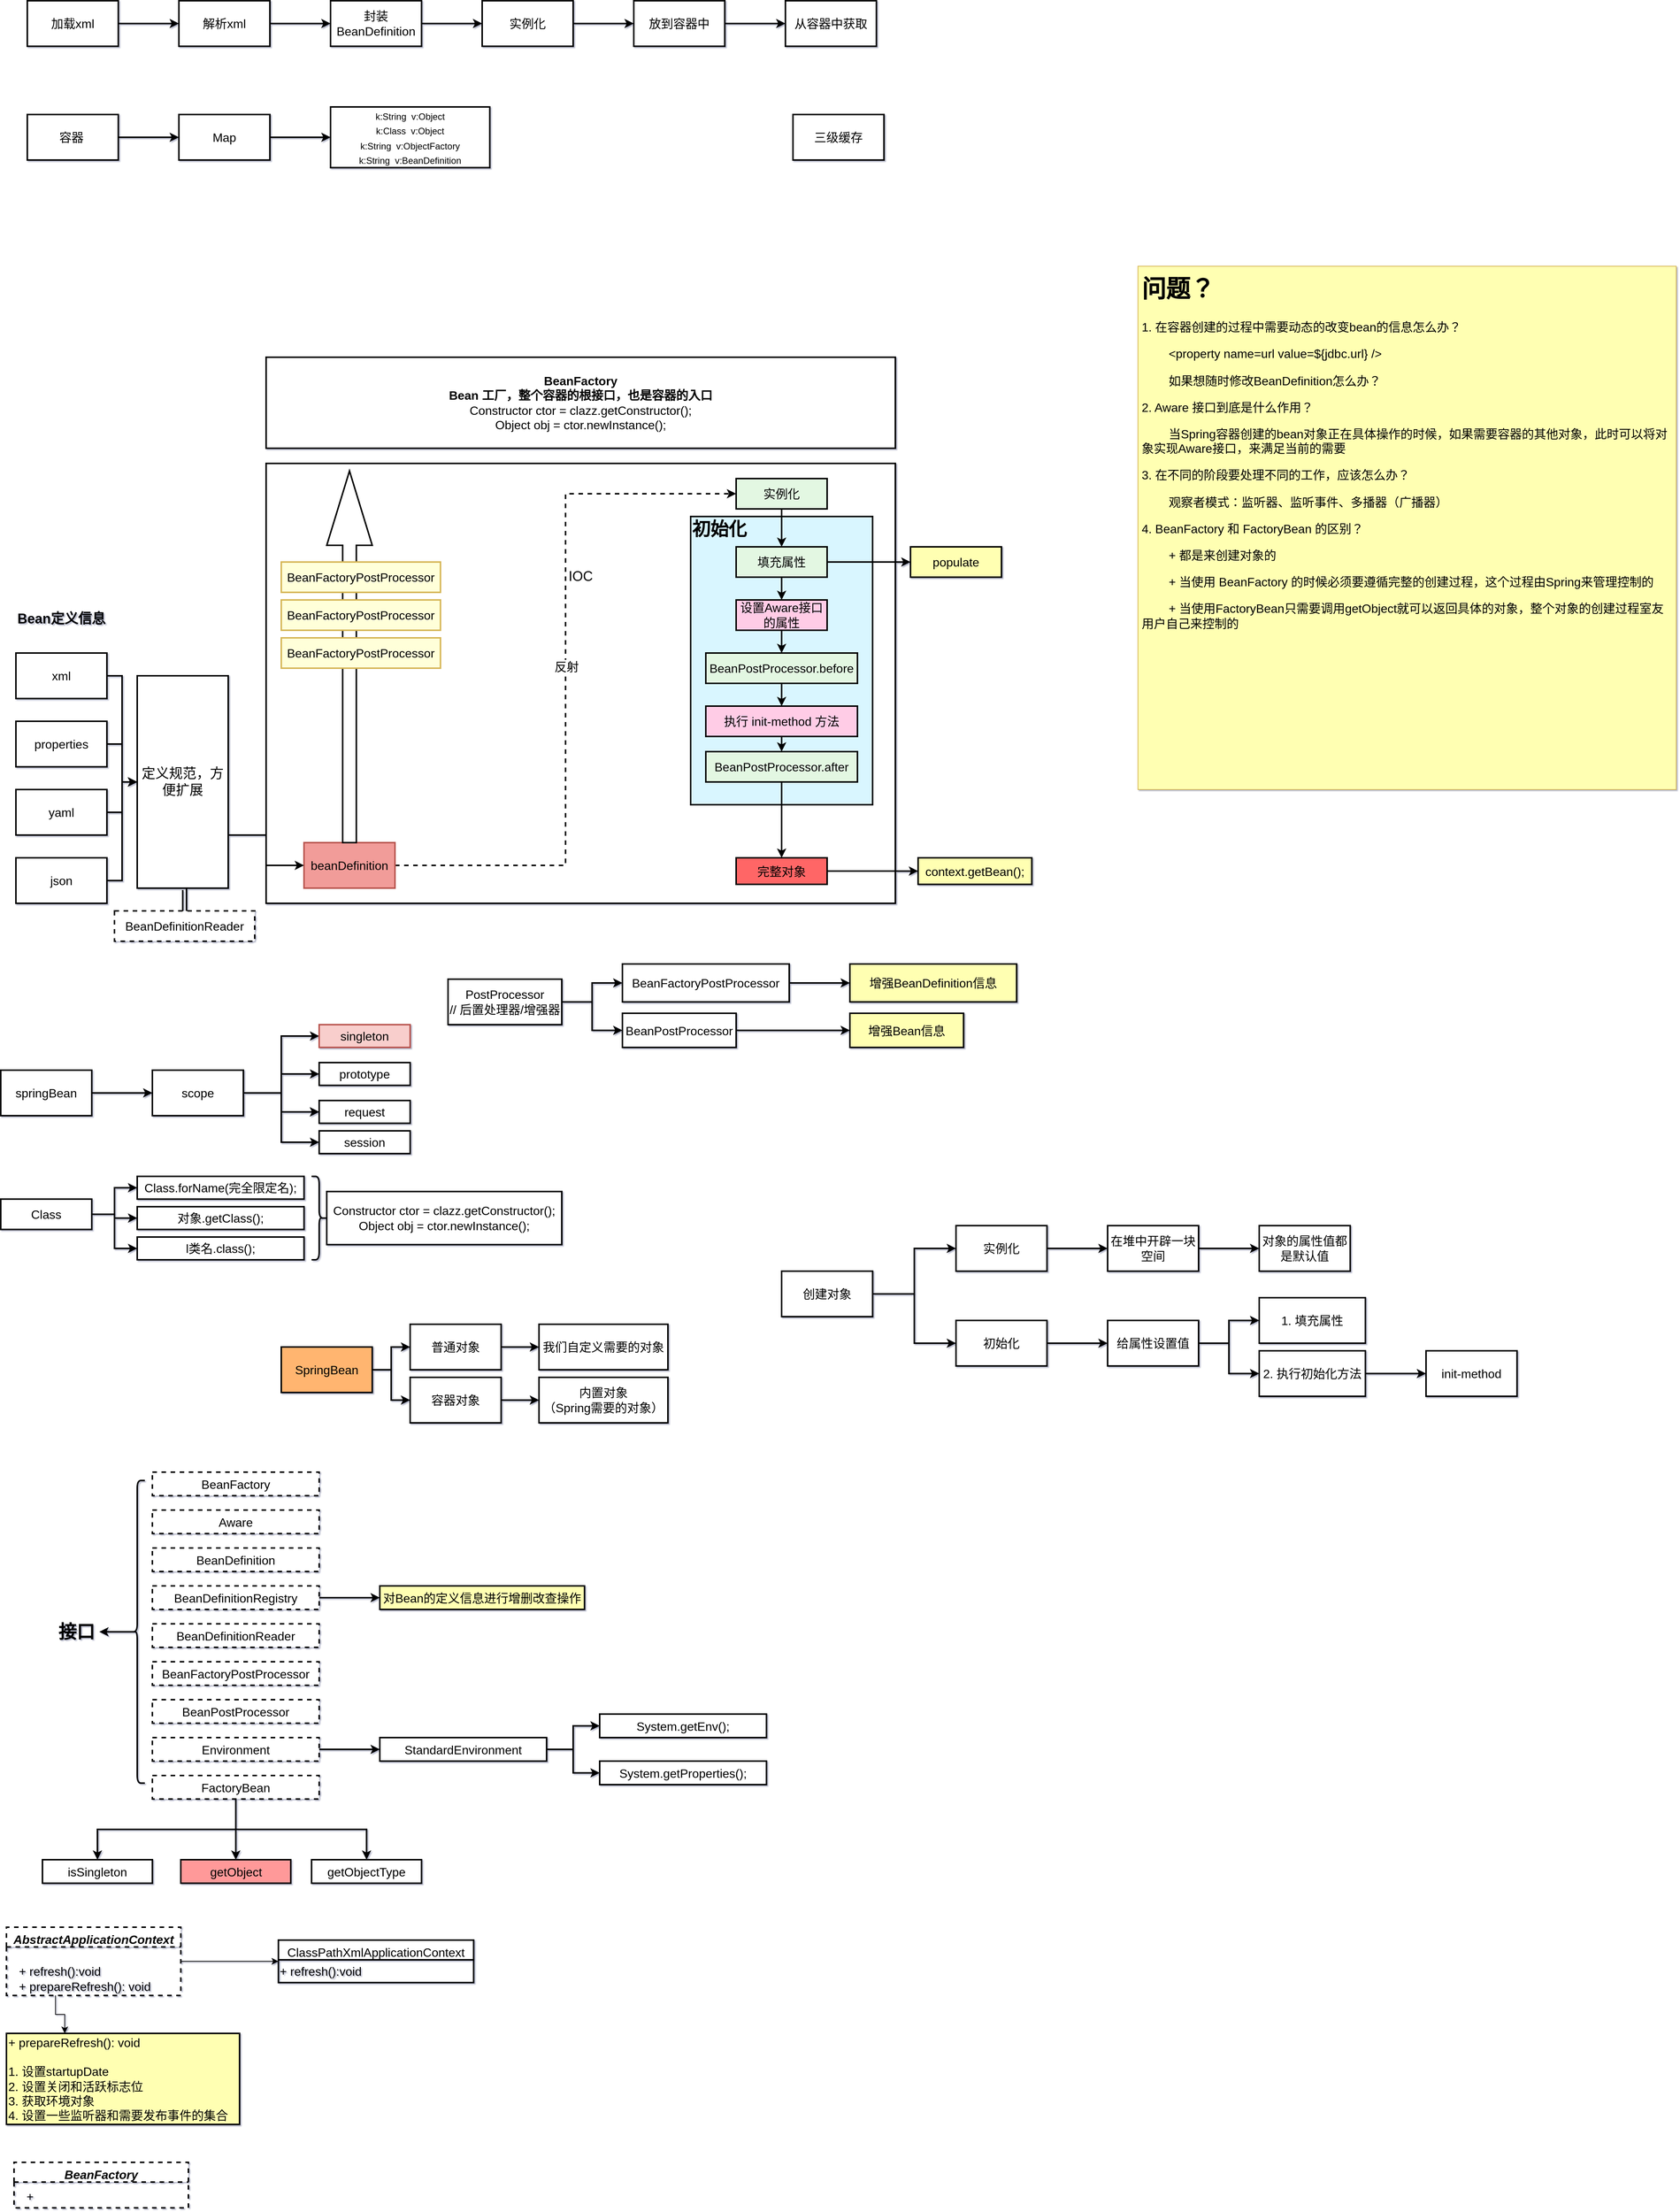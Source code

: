 <mxfile version="16.1.2" type="device"><diagram id="h94k3IBbYcfBOJpzbsNU" name="第 1 页"><mxGraphModel dx="870" dy="629" grid="1" gridSize="10" guides="1" tooltips="1" connect="1" arrows="1" fold="1" page="1" pageScale="1" pageWidth="99999900" pageHeight="9999900" background="#ffffff" math="0" shadow="1"><root><mxCell id="0"/><mxCell id="1" parent="0"/><mxCell id="xll1iTBEpc9FRPmBm3gU-3" value="" style="edgeStyle=orthogonalEdgeStyle;rounded=0;orthogonalLoop=1;jettySize=auto;html=1;strokeWidth=2;" parent="1" source="xll1iTBEpc9FRPmBm3gU-1" target="xll1iTBEpc9FRPmBm3gU-2" edge="1"><mxGeometry relative="1" as="geometry"/></mxCell><mxCell id="xll1iTBEpc9FRPmBm3gU-1" value="&lt;font style=&quot;font-size: 16px&quot;&gt;加载xml&lt;/font&gt;" style="rounded=0;whiteSpace=wrap;html=1;strokeWidth=2;" parent="1" vertex="1"><mxGeometry x="60" y="80" width="120" height="60" as="geometry"/></mxCell><mxCell id="xll1iTBEpc9FRPmBm3gU-5" value="" style="edgeStyle=orthogonalEdgeStyle;rounded=0;orthogonalLoop=1;jettySize=auto;html=1;fontSize=12;fillColor=default;strokeWidth=2;" parent="1" source="xll1iTBEpc9FRPmBm3gU-2" target="xll1iTBEpc9FRPmBm3gU-4" edge="1"><mxGeometry relative="1" as="geometry"/></mxCell><mxCell id="xll1iTBEpc9FRPmBm3gU-2" value="&lt;font style=&quot;font-size: 16px&quot;&gt;解析xml&lt;/font&gt;" style="whiteSpace=wrap;html=1;rounded=0;strokeWidth=2;" parent="1" vertex="1"><mxGeometry x="260" y="80" width="120" height="60" as="geometry"/></mxCell><mxCell id="xll1iTBEpc9FRPmBm3gU-7" value="" style="edgeStyle=orthogonalEdgeStyle;rounded=0;orthogonalLoop=1;jettySize=auto;html=1;fontSize=12;fillColor=default;strokeWidth=2;" parent="1" source="xll1iTBEpc9FRPmBm3gU-4" target="xll1iTBEpc9FRPmBm3gU-6" edge="1"><mxGeometry relative="1" as="geometry"/></mxCell><mxCell id="xll1iTBEpc9FRPmBm3gU-4" value="&lt;font style=&quot;font-size: 16px&quot;&gt;封装&lt;br&gt;BeanDefinition&lt;/font&gt;" style="whiteSpace=wrap;html=1;rounded=0;strokeWidth=2;" parent="1" vertex="1"><mxGeometry x="460" y="80" width="120" height="60" as="geometry"/></mxCell><mxCell id="xll1iTBEpc9FRPmBm3gU-9" value="" style="edgeStyle=orthogonalEdgeStyle;rounded=0;orthogonalLoop=1;jettySize=auto;html=1;fontSize=12;fillColor=default;strokeWidth=2;" parent="1" source="xll1iTBEpc9FRPmBm3gU-6" target="xll1iTBEpc9FRPmBm3gU-8" edge="1"><mxGeometry relative="1" as="geometry"/></mxCell><mxCell id="xll1iTBEpc9FRPmBm3gU-6" value="&lt;font style=&quot;font-size: 16px&quot;&gt;实例化&lt;/font&gt;" style="whiteSpace=wrap;html=1;rounded=0;strokeWidth=2;" parent="1" vertex="1"><mxGeometry x="660" y="80" width="120" height="60" as="geometry"/></mxCell><mxCell id="xll1iTBEpc9FRPmBm3gU-11" value="" style="edgeStyle=orthogonalEdgeStyle;rounded=0;orthogonalLoop=1;jettySize=auto;html=1;fontSize=12;fillColor=default;strokeWidth=2;" parent="1" source="xll1iTBEpc9FRPmBm3gU-8" target="xll1iTBEpc9FRPmBm3gU-10" edge="1"><mxGeometry relative="1" as="geometry"/></mxCell><mxCell id="xll1iTBEpc9FRPmBm3gU-8" value="&lt;font style=&quot;font-size: 16px&quot;&gt;放到容器中&lt;/font&gt;" style="whiteSpace=wrap;html=1;rounded=0;strokeWidth=2;" parent="1" vertex="1"><mxGeometry x="860" y="80" width="120" height="60" as="geometry"/></mxCell><mxCell id="xll1iTBEpc9FRPmBm3gU-10" value="&lt;font style=&quot;font-size: 16px&quot;&gt;从容器中获取&lt;/font&gt;" style="whiteSpace=wrap;html=1;rounded=0;strokeWidth=2;" parent="1" vertex="1"><mxGeometry x="1060" y="80" width="120" height="60" as="geometry"/></mxCell><mxCell id="xll1iTBEpc9FRPmBm3gU-15" value="" style="edgeStyle=orthogonalEdgeStyle;rounded=0;orthogonalLoop=1;jettySize=auto;html=1;fontFamily=Helvetica;fontSize=16;fontColor=default;strokeWidth=2;" parent="1" source="xll1iTBEpc9FRPmBm3gU-12" target="xll1iTBEpc9FRPmBm3gU-14" edge="1"><mxGeometry relative="1" as="geometry"/></mxCell><mxCell id="xll1iTBEpc9FRPmBm3gU-12" value="容器&lt;span style=&quot;white-space: pre&quot;&gt;&#9;&lt;/span&gt;" style="rounded=0;whiteSpace=wrap;html=1;fontFamily=Helvetica;fontSize=16;fontColor=default;strokeColor=default;fillColor=default;strokeWidth=2;" parent="1" vertex="1"><mxGeometry x="60" y="230" width="120" height="60" as="geometry"/></mxCell><mxCell id="xll1iTBEpc9FRPmBm3gU-18" value="" style="edgeStyle=orthogonalEdgeStyle;rounded=0;orthogonalLoop=1;jettySize=auto;html=1;fontFamily=Helvetica;fontSize=16;fontColor=default;strokeWidth=2;" parent="1" source="xll1iTBEpc9FRPmBm3gU-14" target="xll1iTBEpc9FRPmBm3gU-17" edge="1"><mxGeometry relative="1" as="geometry"/></mxCell><mxCell id="xll1iTBEpc9FRPmBm3gU-14" value="Map" style="rounded=0;whiteSpace=wrap;html=1;fontFamily=Helvetica;fontSize=16;fontColor=default;strokeColor=default;fillColor=default;strokeWidth=2;" parent="1" vertex="1"><mxGeometry x="260" y="230" width="120" height="60" as="geometry"/></mxCell><mxCell id="xll1iTBEpc9FRPmBm3gU-17" value="&lt;font style=&quot;font-size: 12px&quot;&gt;k:String&amp;nbsp; v:Object&lt;br&gt;k:Class&amp;nbsp; v:Object&lt;br&gt;k:String&amp;nbsp; v:ObjectFactory&lt;br&gt;k:String&amp;nbsp; v:BeanDefinition&lt;/font&gt;" style="rounded=0;whiteSpace=wrap;html=1;fontFamily=Helvetica;fontSize=16;fontColor=default;strokeColor=default;fillColor=default;strokeWidth=2;" parent="1" vertex="1"><mxGeometry x="460" y="220" width="210" height="80" as="geometry"/></mxCell><mxCell id="xll1iTBEpc9FRPmBm3gU-21" value="三级缓存" style="rounded=0;whiteSpace=wrap;html=1;fontFamily=Helvetica;fontSize=16;fontColor=default;strokeColor=default;fillColor=default;strokeWidth=2;" parent="1" vertex="1"><mxGeometry x="1070" y="230" width="120" height="60" as="geometry"/></mxCell><mxCell id="xll1iTBEpc9FRPmBm3gU-32" style="edgeStyle=orthogonalEdgeStyle;rounded=0;orthogonalLoop=1;jettySize=auto;html=1;exitX=1;exitY=0.5;exitDx=0;exitDy=0;entryX=0;entryY=0.5;entryDx=0;entryDy=0;fontFamily=Helvetica;fontSize=16;fontColor=default;strokeWidth=2;" parent="1" source="xll1iTBEpc9FRPmBm3gU-23" target="xll1iTBEpc9FRPmBm3gU-30" edge="1"><mxGeometry relative="1" as="geometry"/></mxCell><mxCell id="xll1iTBEpc9FRPmBm3gU-23" value="xml" style="rounded=0;whiteSpace=wrap;html=1;fontFamily=Helvetica;fontSize=16;fontColor=default;strokeColor=default;fillColor=default;strokeWidth=2;" parent="1" vertex="1"><mxGeometry x="45" y="940" width="120" height="60" as="geometry"/></mxCell><mxCell id="xll1iTBEpc9FRPmBm3gU-24" value="&lt;font style=&quot;font-size: 18px&quot;&gt;&lt;b&gt;Bean定义信息&lt;/b&gt;&lt;/font&gt;" style="text;html=1;strokeColor=none;fillColor=none;align=center;verticalAlign=middle;whiteSpace=wrap;rounded=0;fontFamily=Helvetica;fontSize=12;fontColor=default;strokeWidth=2;" parent="1" vertex="1"><mxGeometry x="45" y="880" width="120" height="30" as="geometry"/></mxCell><mxCell id="xll1iTBEpc9FRPmBm3gU-34" style="edgeStyle=orthogonalEdgeStyle;rounded=0;orthogonalLoop=1;jettySize=auto;html=1;exitX=1;exitY=0.5;exitDx=0;exitDy=0;entryX=0;entryY=0.5;entryDx=0;entryDy=0;fontFamily=Helvetica;fontSize=16;fontColor=default;strokeWidth=2;" parent="1" source="xll1iTBEpc9FRPmBm3gU-25" target="xll1iTBEpc9FRPmBm3gU-30" edge="1"><mxGeometry relative="1" as="geometry"/></mxCell><mxCell id="xll1iTBEpc9FRPmBm3gU-25" value="properties" style="rounded=0;whiteSpace=wrap;html=1;fontFamily=Helvetica;fontSize=16;fontColor=default;strokeColor=default;fillColor=default;strokeWidth=2;" parent="1" vertex="1"><mxGeometry x="45" y="1030" width="120" height="60" as="geometry"/></mxCell><mxCell id="xll1iTBEpc9FRPmBm3gU-36" style="edgeStyle=orthogonalEdgeStyle;rounded=0;orthogonalLoop=1;jettySize=auto;html=1;exitX=1;exitY=0.5;exitDx=0;exitDy=0;entryX=0;entryY=0.5;entryDx=0;entryDy=0;fontFamily=Helvetica;fontSize=16;fontColor=default;strokeWidth=2;" parent="1" source="xll1iTBEpc9FRPmBm3gU-26" target="xll1iTBEpc9FRPmBm3gU-30" edge="1"><mxGeometry relative="1" as="geometry"/></mxCell><mxCell id="xll1iTBEpc9FRPmBm3gU-26" value="yaml" style="rounded=0;whiteSpace=wrap;html=1;fontFamily=Helvetica;fontSize=16;fontColor=default;strokeColor=default;fillColor=default;strokeWidth=2;" parent="1" vertex="1"><mxGeometry x="45" y="1120" width="120" height="60" as="geometry"/></mxCell><mxCell id="xll1iTBEpc9FRPmBm3gU-27" value="IOC&lt;br&gt;&lt;br&gt;&lt;br&gt;&lt;br&gt;&lt;br&gt;&lt;br&gt;&lt;br&gt;&lt;br&gt;&lt;br&gt;&lt;br&gt;&lt;br&gt;&lt;br&gt;&lt;br&gt;&lt;br&gt;" style="rounded=0;whiteSpace=wrap;html=1;fontFamily=Helvetica;fontSize=18;fontColor=default;strokeColor=default;fillColor=default;align=center;strokeWidth=2;" parent="1" vertex="1"><mxGeometry x="375" y="690" width="830" height="580" as="geometry"/></mxCell><mxCell id="xll1iTBEpc9FRPmBm3gU-39" style="edgeStyle=orthogonalEdgeStyle;rounded=0;orthogonalLoop=1;jettySize=auto;html=1;exitX=1;exitY=0.5;exitDx=0;exitDy=0;entryX=0;entryY=0.5;entryDx=0;entryDy=0;fontFamily=Helvetica;fontSize=16;fontColor=default;strokeWidth=2;" parent="1" source="xll1iTBEpc9FRPmBm3gU-28" target="xll1iTBEpc9FRPmBm3gU-30" edge="1"><mxGeometry relative="1" as="geometry"/></mxCell><mxCell id="xll1iTBEpc9FRPmBm3gU-28" value="json" style="rounded=0;whiteSpace=wrap;html=1;fontFamily=Helvetica;fontSize=16;fontColor=default;strokeColor=default;fillColor=default;strokeWidth=2;" parent="1" vertex="1"><mxGeometry x="45" y="1210" width="120" height="60" as="geometry"/></mxCell><mxCell id="xll1iTBEpc9FRPmBm3gU-69" style="edgeStyle=orthogonalEdgeStyle;rounded=0;orthogonalLoop=1;jettySize=auto;html=1;exitX=1;exitY=0.5;exitDx=0;exitDy=0;entryX=0;entryY=0.5;entryDx=0;entryDy=0;fontFamily=Helvetica;fontSize=16;fontColor=default;strokeWidth=2;dashed=1;" parent="1" source="xll1iTBEpc9FRPmBm3gU-29" target="xll1iTBEpc9FRPmBm3gU-68" edge="1"><mxGeometry relative="1" as="geometry"/></mxCell><mxCell id="xll1iTBEpc9FRPmBm3gU-70" value="反射" style="edgeLabel;html=1;align=center;verticalAlign=middle;resizable=0;points=[];fontSize=16;fontFamily=Helvetica;fontColor=default;" parent="xll1iTBEpc9FRPmBm3gU-69" vertex="1" connectable="0"><mxGeometry x="0.038" y="-1" relative="1" as="geometry"><mxPoint y="1" as="offset"/></mxGeometry></mxCell><mxCell id="xll1iTBEpc9FRPmBm3gU-29" value="beanDefinition" style="rounded=0;whiteSpace=wrap;html=1;fontFamily=Helvetica;fontSize=16;strokeColor=#b85450;fillColor=#F19C99;strokeWidth=2;" parent="1" vertex="1"><mxGeometry x="425" y="1190" width="120" height="60" as="geometry"/></mxCell><mxCell id="xll1iTBEpc9FRPmBm3gU-41" style="edgeStyle=orthogonalEdgeStyle;rounded=0;orthogonalLoop=1;jettySize=auto;html=1;exitX=1;exitY=0.75;exitDx=0;exitDy=0;entryX=0;entryY=0.5;entryDx=0;entryDy=0;fontFamily=Helvetica;fontSize=16;fontColor=default;strokeWidth=2;" parent="1" source="xll1iTBEpc9FRPmBm3gU-30" target="xll1iTBEpc9FRPmBm3gU-29" edge="1"><mxGeometry relative="1" as="geometry"/></mxCell><mxCell id="xll1iTBEpc9FRPmBm3gU-121" style="edgeStyle=orthogonalEdgeStyle;rounded=0;orthogonalLoop=1;jettySize=auto;html=1;exitX=0.5;exitY=1;exitDx=0;exitDy=0;entryX=0.5;entryY=0;entryDx=0;entryDy=0;fontFamily=Helvetica;fontSize=16;fontColor=default;strokeWidth=2;shape=link;" parent="1" source="xll1iTBEpc9FRPmBm3gU-30" target="xll1iTBEpc9FRPmBm3gU-31" edge="1"><mxGeometry relative="1" as="geometry"/></mxCell><mxCell id="xll1iTBEpc9FRPmBm3gU-30" value="定义规范，方便扩展" style="rounded=0;whiteSpace=wrap;html=1;fontFamily=Helvetica;fontSize=18;fontColor=default;strokeColor=default;fillColor=default;strokeWidth=2;" parent="1" vertex="1"><mxGeometry x="205" y="970" width="120" height="280" as="geometry"/></mxCell><mxCell id="xll1iTBEpc9FRPmBm3gU-31" value="&lt;font style=&quot;font-size: 16px&quot;&gt;BeanDefinitionReader&lt;/font&gt;" style="rounded=0;whiteSpace=wrap;html=1;fontFamily=Helvetica;fontSize=18;fontColor=default;strokeColor=default;fillColor=default;strokeWidth=2;dashed=1;" parent="1" vertex="1"><mxGeometry x="175" y="1280" width="185" height="40" as="geometry"/></mxCell><mxCell id="xll1iTBEpc9FRPmBm3gU-44" value="" style="edgeStyle=orthogonalEdgeStyle;rounded=0;orthogonalLoop=1;jettySize=auto;html=1;fontFamily=Helvetica;fontSize=16;fontColor=default;strokeWidth=2;" parent="1" source="xll1iTBEpc9FRPmBm3gU-42" target="xll1iTBEpc9FRPmBm3gU-43" edge="1"><mxGeometry relative="1" as="geometry"/></mxCell><mxCell id="xll1iTBEpc9FRPmBm3gU-42" value="springBean" style="rounded=0;whiteSpace=wrap;html=1;fontFamily=Helvetica;fontSize=16;fontColor=default;strokeColor=default;fillColor=default;strokeWidth=2;" parent="1" vertex="1"><mxGeometry x="25" y="1490" width="120" height="60" as="geometry"/></mxCell><mxCell id="xll1iTBEpc9FRPmBm3gU-50" value="" style="edgeStyle=orthogonalEdgeStyle;rounded=0;orthogonalLoop=1;jettySize=auto;html=1;fontFamily=Helvetica;fontSize=16;fontColor=default;strokeWidth=2;" parent="1" source="xll1iTBEpc9FRPmBm3gU-43" target="xll1iTBEpc9FRPmBm3gU-49" edge="1"><mxGeometry relative="1" as="geometry"/></mxCell><mxCell id="xll1iTBEpc9FRPmBm3gU-54" style="edgeStyle=orthogonalEdgeStyle;rounded=0;orthogonalLoop=1;jettySize=auto;html=1;exitX=1;exitY=0.5;exitDx=0;exitDy=0;entryX=0;entryY=0.5;entryDx=0;entryDy=0;fontFamily=Helvetica;fontSize=16;fontColor=default;strokeWidth=2;" parent="1" source="xll1iTBEpc9FRPmBm3gU-43" target="xll1iTBEpc9FRPmBm3gU-51" edge="1"><mxGeometry relative="1" as="geometry"/></mxCell><mxCell id="xll1iTBEpc9FRPmBm3gU-55" style="edgeStyle=orthogonalEdgeStyle;rounded=0;orthogonalLoop=1;jettySize=auto;html=1;exitX=1;exitY=0.5;exitDx=0;exitDy=0;entryX=0;entryY=0.5;entryDx=0;entryDy=0;fontFamily=Helvetica;fontSize=16;fontColor=default;strokeWidth=2;" parent="1" source="xll1iTBEpc9FRPmBm3gU-43" target="xll1iTBEpc9FRPmBm3gU-53" edge="1"><mxGeometry relative="1" as="geometry"/></mxCell><mxCell id="xll1iTBEpc9FRPmBm3gU-65" value="" style="edgeStyle=orthogonalEdgeStyle;rounded=0;orthogonalLoop=1;jettySize=auto;html=1;fontFamily=Helvetica;fontSize=16;fontColor=default;strokeWidth=2;" parent="1" source="xll1iTBEpc9FRPmBm3gU-43" target="xll1iTBEpc9FRPmBm3gU-51" edge="1"><mxGeometry relative="1" as="geometry"/></mxCell><mxCell id="xll1iTBEpc9FRPmBm3gU-66" style="edgeStyle=orthogonalEdgeStyle;rounded=0;orthogonalLoop=1;jettySize=auto;html=1;exitX=1;exitY=0.5;exitDx=0;exitDy=0;entryX=0;entryY=0.5;entryDx=0;entryDy=0;fontFamily=Helvetica;fontSize=16;fontColor=default;strokeWidth=2;" parent="1" source="xll1iTBEpc9FRPmBm3gU-43" target="xll1iTBEpc9FRPmBm3gU-45" edge="1"><mxGeometry relative="1" as="geometry"/></mxCell><mxCell id="xll1iTBEpc9FRPmBm3gU-43" value="scope" style="rounded=0;whiteSpace=wrap;html=1;fontFamily=Helvetica;fontSize=16;fontColor=default;strokeColor=default;fillColor=default;strokeWidth=2;" parent="1" vertex="1"><mxGeometry x="225" y="1490" width="120" height="60" as="geometry"/></mxCell><mxCell id="xll1iTBEpc9FRPmBm3gU-45" value="singleton" style="rounded=0;whiteSpace=wrap;html=1;fontFamily=Helvetica;fontSize=16;strokeColor=#b85450;fillColor=#f8cecc;strokeWidth=2;" parent="1" vertex="1"><mxGeometry x="445" y="1430" width="120" height="30" as="geometry"/></mxCell><mxCell id="xll1iTBEpc9FRPmBm3gU-49" value="prototype" style="rounded=0;whiteSpace=wrap;html=1;fontFamily=Helvetica;fontSize=16;fontColor=default;strokeColor=default;fillColor=default;strokeWidth=2;" parent="1" vertex="1"><mxGeometry x="445" y="1480" width="120" height="30" as="geometry"/></mxCell><mxCell id="xll1iTBEpc9FRPmBm3gU-51" value="request" style="rounded=0;whiteSpace=wrap;html=1;fontFamily=Helvetica;fontSize=16;fontColor=default;strokeColor=default;fillColor=default;strokeWidth=2;" parent="1" vertex="1"><mxGeometry x="445" y="1530" width="120" height="30" as="geometry"/></mxCell><mxCell id="xll1iTBEpc9FRPmBm3gU-53" value="session" style="rounded=0;whiteSpace=wrap;html=1;fontFamily=Helvetica;fontSize=16;fontColor=default;strokeColor=default;fillColor=default;strokeWidth=2;" parent="1" vertex="1"><mxGeometry x="445" y="1570" width="120" height="30" as="geometry"/></mxCell><mxCell id="xll1iTBEpc9FRPmBm3gU-58" value="" style="edgeStyle=orthogonalEdgeStyle;rounded=0;orthogonalLoop=1;jettySize=auto;html=1;fontFamily=Helvetica;fontSize=16;fontColor=default;strokeWidth=2;" parent="1" source="xll1iTBEpc9FRPmBm3gU-56" target="xll1iTBEpc9FRPmBm3gU-57" edge="1"><mxGeometry relative="1" as="geometry"/></mxCell><mxCell id="xll1iTBEpc9FRPmBm3gU-61" style="edgeStyle=orthogonalEdgeStyle;rounded=0;orthogonalLoop=1;jettySize=auto;html=1;exitX=1;exitY=0.5;exitDx=0;exitDy=0;entryX=0;entryY=0.5;entryDx=0;entryDy=0;fontFamily=Helvetica;fontSize=16;fontColor=default;strokeWidth=2;" parent="1" source="xll1iTBEpc9FRPmBm3gU-56" target="xll1iTBEpc9FRPmBm3gU-59" edge="1"><mxGeometry relative="1" as="geometry"/></mxCell><mxCell id="xll1iTBEpc9FRPmBm3gU-62" style="edgeStyle=orthogonalEdgeStyle;rounded=0;orthogonalLoop=1;jettySize=auto;html=1;exitX=1;exitY=0.5;exitDx=0;exitDy=0;entryX=0;entryY=0.5;entryDx=0;entryDy=0;fontFamily=Helvetica;fontSize=16;fontColor=default;strokeWidth=2;" parent="1" source="xll1iTBEpc9FRPmBm3gU-56" target="xll1iTBEpc9FRPmBm3gU-60" edge="1"><mxGeometry relative="1" as="geometry"/></mxCell><mxCell id="xll1iTBEpc9FRPmBm3gU-56" value="Class" style="rounded=0;whiteSpace=wrap;html=1;fontFamily=Helvetica;fontSize=16;fontColor=default;strokeColor=default;strokeWidth=2;fillColor=default;" parent="1" vertex="1"><mxGeometry x="25" y="1660" width="120" height="40" as="geometry"/></mxCell><mxCell id="xll1iTBEpc9FRPmBm3gU-57" value="Class.forName(完全限定名);" style="rounded=0;whiteSpace=wrap;html=1;fontFamily=Helvetica;fontSize=16;fontColor=default;strokeColor=default;strokeWidth=2;fillColor=default;" parent="1" vertex="1"><mxGeometry x="205" y="1630" width="220" height="30" as="geometry"/></mxCell><mxCell id="xll1iTBEpc9FRPmBm3gU-59" value="对象.getClass();" style="rounded=0;whiteSpace=wrap;html=1;fontFamily=Helvetica;fontSize=16;fontColor=default;strokeColor=default;strokeWidth=2;fillColor=default;" parent="1" vertex="1"><mxGeometry x="205" y="1670" width="220" height="30" as="geometry"/></mxCell><mxCell id="xll1iTBEpc9FRPmBm3gU-60" value="l类名.class();" style="rounded=0;whiteSpace=wrap;html=1;fontFamily=Helvetica;fontSize=16;fontColor=default;strokeColor=default;strokeWidth=2;fillColor=default;" parent="1" vertex="1"><mxGeometry x="205" y="1710" width="220" height="30" as="geometry"/></mxCell><mxCell id="xll1iTBEpc9FRPmBm3gU-63" value="" style="shape=curlyBracket;whiteSpace=wrap;html=1;rounded=1;flipH=1;fontFamily=Helvetica;fontSize=16;fontColor=default;strokeColor=default;strokeWidth=2;fillColor=default;" parent="1" vertex="1"><mxGeometry x="435" y="1630" width="20" height="110" as="geometry"/></mxCell><mxCell id="xll1iTBEpc9FRPmBm3gU-64" value="Constructor ctor = clazz.getConstructor();&lt;br&gt;Object obj = ctor.newInstance();" style="rounded=0;whiteSpace=wrap;html=1;fontFamily=Helvetica;fontSize=16;fontColor=default;strokeColor=default;strokeWidth=2;fillColor=default;" parent="1" vertex="1"><mxGeometry x="455" y="1650" width="310" height="70" as="geometry"/></mxCell><mxCell id="xll1iTBEpc9FRPmBm3gU-67" value="&lt;b&gt;BeanFactory&lt;br&gt;Bean 工厂，整个容器的根接口，也是容器的入口&lt;br&gt;&lt;/b&gt;Constructor ctor = clazz.getConstructor();&lt;br&gt;Object obj = ctor.newInstance();&lt;b&gt;&lt;br&gt;&lt;/b&gt;" style="rounded=0;whiteSpace=wrap;html=1;fontFamily=Helvetica;fontSize=16;fontColor=default;strokeColor=default;strokeWidth=2;fillColor=default;" parent="1" vertex="1"><mxGeometry x="375" y="550" width="830" height="120" as="geometry"/></mxCell><mxCell id="xll1iTBEpc9FRPmBm3gU-68" value="实例化" style="rounded=0;whiteSpace=wrap;html=1;fontFamily=Helvetica;fontSize=16;fontColor=default;strokeColor=default;fillColor=#E3F7E2;strokeWidth=2;" parent="1" vertex="1"><mxGeometry x="995" y="710" width="120" height="40" as="geometry"/></mxCell><mxCell id="xll1iTBEpc9FRPmBm3gU-71" value="&lt;p style=&quot;line-height: 0&quot;&gt;&lt;/p&gt;&lt;h1&gt;问题？&lt;/h1&gt;&lt;p&gt;1. 在容器创建的过程中需要动态的改变bean的信息怎么办？&lt;/p&gt;&lt;p&gt;&lt;span style=&quot;white-space: pre&quot;&gt;&#9;&lt;/span&gt;&amp;lt;property name=url value=${jdbc.url} /&amp;gt;&lt;br&gt;&lt;/p&gt;&lt;p&gt;&lt;span style=&quot;white-space: pre&quot;&gt;&#9;&lt;/span&gt;如果想随时修改BeanDefinition怎么办？&lt;br&gt;&lt;/p&gt;&lt;p&gt;2. Aware 接口到底是什么作用？&lt;/p&gt;&lt;p&gt;&lt;span style=&quot;white-space: pre&quot;&gt;&#9;&lt;/span&gt;当Spring容器创建的bean对象正在具体操作的时候，如果需要容器的其他对象，此时可以将对象实现Aware接口，来满足当前的需要&lt;br&gt;&lt;/p&gt;&lt;p&gt;3. 在不同的阶段要处理不同的工作，应该怎么办？&lt;/p&gt;&lt;p&gt;&lt;span style=&quot;white-space: pre&quot;&gt;&#9;&lt;/span&gt;观察者模式：监听器、监听事件、多播器（广播器）&lt;br&gt;&lt;/p&gt;&lt;p&gt;4. BeanFactory 和 FactoryBean 的区别？&lt;/p&gt;&lt;p&gt;&lt;span style=&quot;white-space: pre&quot;&gt;&#9;&lt;/span&gt;+ 都是来创建对象的&lt;br&gt;&lt;/p&gt;&lt;p&gt;&lt;span style=&quot;white-space: pre&quot;&gt;&#9;&lt;/span&gt;+ 当使用 BeanFactory 的时候必须要遵循完整的创建过程，这个过程由Spring来管理控制的&lt;br&gt;&lt;/p&gt;&lt;p&gt;&lt;span style=&quot;white-space: pre&quot;&gt;&#9;&lt;/span&gt;+ 当使用FactoryBean只需要调用getObject就可以返回具体的对象，整个对象的创建过程室友用户自己来控制的&lt;br&gt;&lt;/p&gt;&lt;p&gt;&lt;/p&gt;" style="text;html=1;strokeColor=#d6b656;fillColor=#FFFFB2;spacing=5;spacingTop=-20;whiteSpace=wrap;overflow=hidden;rounded=0;fontFamily=Helvetica;fontSize=16;" parent="1" vertex="1"><mxGeometry x="1525" y="430" width="710" height="690" as="geometry"/></mxCell><mxCell id="xll1iTBEpc9FRPmBm3gU-72" value="" style="shape=singleArrow;direction=north;whiteSpace=wrap;html=1;rounded=0;fontFamily=Helvetica;fontSize=16;fontColor=default;strokeColor=default;strokeWidth=2;fillColor=none;" parent="1" vertex="1"><mxGeometry x="455" y="700" width="60" height="490" as="geometry"/></mxCell><mxCell id="xll1iTBEpc9FRPmBm3gU-73" value="BeanFactoryPostProcessor" style="rounded=0;whiteSpace=wrap;html=1;fontFamily=Helvetica;fontSize=16;strokeColor=#d6b656;fillColor=#FFFFD9;strokeWidth=2;" parent="1" vertex="1"><mxGeometry x="395" y="820" width="210" height="40" as="geometry"/></mxCell><mxCell id="xll1iTBEpc9FRPmBm3gU-76" value="" style="edgeStyle=orthogonalEdgeStyle;rounded=0;orthogonalLoop=1;jettySize=auto;html=1;fontFamily=Helvetica;fontSize=16;fontColor=default;strokeWidth=2;" parent="1" source="xll1iTBEpc9FRPmBm3gU-74" target="xll1iTBEpc9FRPmBm3gU-75" edge="1"><mxGeometry relative="1" as="geometry"/></mxCell><mxCell id="xll1iTBEpc9FRPmBm3gU-78" value="" style="edgeStyle=orthogonalEdgeStyle;rounded=0;orthogonalLoop=1;jettySize=auto;html=1;fontFamily=Helvetica;fontSize=16;fontColor=default;strokeWidth=2;" parent="1" source="xll1iTBEpc9FRPmBm3gU-74" target="xll1iTBEpc9FRPmBm3gU-77" edge="1"><mxGeometry relative="1" as="geometry"/></mxCell><mxCell id="xll1iTBEpc9FRPmBm3gU-74" value="PostProcessor&lt;br&gt;// 后置处理器/增强器" style="rounded=0;whiteSpace=wrap;html=1;fontFamily=Helvetica;fontSize=16;fontColor=default;strokeColor=default;fillColor=default;strokeWidth=2;" parent="1" vertex="1"><mxGeometry x="615" y="1370" width="150" height="60" as="geometry"/></mxCell><mxCell id="xll1iTBEpc9FRPmBm3gU-80" value="" style="edgeStyle=orthogonalEdgeStyle;rounded=0;orthogonalLoop=1;jettySize=auto;html=1;fontFamily=Helvetica;fontSize=16;fontColor=default;strokeWidth=2;" parent="1" source="xll1iTBEpc9FRPmBm3gU-75" target="xll1iTBEpc9FRPmBm3gU-79" edge="1"><mxGeometry relative="1" as="geometry"/></mxCell><mxCell id="xll1iTBEpc9FRPmBm3gU-75" value="BeanFactoryPostProcessor" style="rounded=0;whiteSpace=wrap;html=1;fontFamily=Helvetica;fontSize=16;fontColor=default;strokeColor=default;fillColor=default;strokeWidth=2;" parent="1" vertex="1"><mxGeometry x="845" y="1350" width="220" height="50" as="geometry"/></mxCell><mxCell id="xll1iTBEpc9FRPmBm3gU-82" value="" style="edgeStyle=orthogonalEdgeStyle;rounded=0;orthogonalLoop=1;jettySize=auto;html=1;fontFamily=Helvetica;fontSize=16;fontColor=default;strokeWidth=2;" parent="1" source="xll1iTBEpc9FRPmBm3gU-77" target="xll1iTBEpc9FRPmBm3gU-81" edge="1"><mxGeometry relative="1" as="geometry"/></mxCell><mxCell id="xll1iTBEpc9FRPmBm3gU-77" value="BeanPostProcessor" style="rounded=0;whiteSpace=wrap;html=1;fontFamily=Helvetica;fontSize=16;fontColor=default;strokeColor=default;fillColor=default;strokeWidth=2;" parent="1" vertex="1"><mxGeometry x="845" y="1415" width="150" height="45" as="geometry"/></mxCell><mxCell id="xll1iTBEpc9FRPmBm3gU-79" value="增强BeanDefinition信息" style="rounded=0;whiteSpace=wrap;html=1;fontFamily=Helvetica;fontSize=16;strokeColor=default;fillColor=#FFFFB2;strokeWidth=2;" parent="1" vertex="1"><mxGeometry x="1145" y="1350" width="220" height="50" as="geometry"/></mxCell><mxCell id="xll1iTBEpc9FRPmBm3gU-81" value="增强Bean信息" style="rounded=0;whiteSpace=wrap;html=1;fontFamily=Helvetica;fontSize=16;strokeColor=default;fillColor=#FFFFB2;strokeWidth=2;" parent="1" vertex="1"><mxGeometry x="1145" y="1415" width="150" height="45" as="geometry"/></mxCell><mxCell id="xll1iTBEpc9FRPmBm3gU-83" value="BeanFactoryPostProcessor" style="rounded=0;whiteSpace=wrap;html=1;fontFamily=Helvetica;fontSize=16;fontColor=default;strokeColor=#d6b656;fillColor=#FFFFD9;strokeWidth=2;" parent="1" vertex="1"><mxGeometry x="395" y="870" width="210" height="40" as="geometry"/></mxCell><mxCell id="xll1iTBEpc9FRPmBm3gU-84" value="BeanFactoryPostProcessor" style="rounded=0;whiteSpace=wrap;html=1;fontFamily=Helvetica;fontSize=16;fontColor=default;strokeColor=#d6b656;fillColor=#FFFFD9;strokeWidth=2;" parent="1" vertex="1"><mxGeometry x="395" y="920" width="210" height="40" as="geometry"/></mxCell><mxCell id="xll1iTBEpc9FRPmBm3gU-88" value="" style="edgeStyle=orthogonalEdgeStyle;rounded=0;orthogonalLoop=1;jettySize=auto;html=1;fontFamily=Helvetica;fontSize=16;fontColor=default;strokeWidth=2;" parent="1" source="xll1iTBEpc9FRPmBm3gU-85" target="xll1iTBEpc9FRPmBm3gU-87" edge="1"><mxGeometry relative="1" as="geometry"/></mxCell><mxCell id="xll1iTBEpc9FRPmBm3gU-85" value="实例化" style="rounded=0;whiteSpace=wrap;html=1;fontFamily=Helvetica;fontSize=16;fontColor=default;strokeColor=default;fillColor=default;strokeWidth=2;" parent="1" vertex="1"><mxGeometry x="1285" y="1695" width="120" height="60" as="geometry"/></mxCell><mxCell id="xll1iTBEpc9FRPmBm3gU-92" value="" style="edgeStyle=orthogonalEdgeStyle;rounded=0;orthogonalLoop=1;jettySize=auto;html=1;fontFamily=Helvetica;fontSize=16;fontColor=default;strokeWidth=2;" parent="1" source="xll1iTBEpc9FRPmBm3gU-86" target="xll1iTBEpc9FRPmBm3gU-91" edge="1"><mxGeometry relative="1" as="geometry"/></mxCell><mxCell id="xll1iTBEpc9FRPmBm3gU-86" value="初始化" style="rounded=0;whiteSpace=wrap;html=1;fontFamily=Helvetica;fontSize=16;fontColor=default;strokeColor=default;fillColor=default;strokeWidth=2;" parent="1" vertex="1"><mxGeometry x="1285" y="1820" width="120" height="60" as="geometry"/></mxCell><mxCell id="xll1iTBEpc9FRPmBm3gU-90" value="" style="edgeStyle=orthogonalEdgeStyle;rounded=0;orthogonalLoop=1;jettySize=auto;html=1;fontFamily=Helvetica;fontSize=16;fontColor=default;strokeWidth=2;" parent="1" source="xll1iTBEpc9FRPmBm3gU-87" target="xll1iTBEpc9FRPmBm3gU-89" edge="1"><mxGeometry relative="1" as="geometry"/></mxCell><mxCell id="xll1iTBEpc9FRPmBm3gU-87" value="在堆中开辟一块空间" style="rounded=0;whiteSpace=wrap;html=1;fontFamily=Helvetica;fontSize=16;fontColor=default;strokeColor=default;fillColor=default;strokeWidth=2;" parent="1" vertex="1"><mxGeometry x="1485" y="1695" width="120" height="60" as="geometry"/></mxCell><mxCell id="xll1iTBEpc9FRPmBm3gU-89" value="对象的属性值都是默认值" style="rounded=0;whiteSpace=wrap;html=1;fontFamily=Helvetica;fontSize=16;fontColor=default;strokeColor=default;fillColor=default;strokeWidth=2;" parent="1" vertex="1"><mxGeometry x="1685" y="1695" width="120" height="60" as="geometry"/></mxCell><mxCell id="xll1iTBEpc9FRPmBm3gU-94" value="" style="edgeStyle=orthogonalEdgeStyle;rounded=0;orthogonalLoop=1;jettySize=auto;html=1;fontFamily=Helvetica;fontSize=16;fontColor=default;strokeWidth=2;" parent="1" source="xll1iTBEpc9FRPmBm3gU-91" target="xll1iTBEpc9FRPmBm3gU-93" edge="1"><mxGeometry relative="1" as="geometry"/></mxCell><mxCell id="xll1iTBEpc9FRPmBm3gU-96" value="" style="edgeStyle=orthogonalEdgeStyle;rounded=0;orthogonalLoop=1;jettySize=auto;html=1;fontFamily=Helvetica;fontSize=16;fontColor=default;strokeWidth=2;" parent="1" source="xll1iTBEpc9FRPmBm3gU-91" target="xll1iTBEpc9FRPmBm3gU-95" edge="1"><mxGeometry relative="1" as="geometry"/></mxCell><mxCell id="xll1iTBEpc9FRPmBm3gU-91" value="给属性设置值" style="rounded=0;whiteSpace=wrap;html=1;fontFamily=Helvetica;fontSize=16;fontColor=default;strokeColor=default;fillColor=default;strokeWidth=2;" parent="1" vertex="1"><mxGeometry x="1485" y="1820" width="120" height="60" as="geometry"/></mxCell><mxCell id="xll1iTBEpc9FRPmBm3gU-93" value="1. 填充属性" style="rounded=0;whiteSpace=wrap;html=1;fontFamily=Helvetica;fontSize=16;fontColor=default;strokeColor=default;fillColor=default;strokeWidth=2;" parent="1" vertex="1"><mxGeometry x="1685" y="1790" width="140" height="60" as="geometry"/></mxCell><mxCell id="xll1iTBEpc9FRPmBm3gU-98" value="" style="edgeStyle=orthogonalEdgeStyle;rounded=0;orthogonalLoop=1;jettySize=auto;html=1;fontFamily=Helvetica;fontSize=16;fontColor=default;strokeWidth=2;" parent="1" source="xll1iTBEpc9FRPmBm3gU-95" target="xll1iTBEpc9FRPmBm3gU-97" edge="1"><mxGeometry relative="1" as="geometry"/></mxCell><mxCell id="xll1iTBEpc9FRPmBm3gU-95" value="2. 执行初始化方法" style="rounded=0;whiteSpace=wrap;html=1;fontFamily=Helvetica;fontSize=16;fontColor=default;strokeColor=default;fillColor=default;strokeWidth=2;" parent="1" vertex="1"><mxGeometry x="1685" y="1860" width="140" height="60" as="geometry"/></mxCell><mxCell id="xll1iTBEpc9FRPmBm3gU-97" value="init-method" style="rounded=0;whiteSpace=wrap;html=1;fontFamily=Helvetica;fontSize=16;fontColor=default;strokeColor=default;fillColor=default;strokeWidth=2;" parent="1" vertex="1"><mxGeometry x="1905" y="1860" width="120" height="60" as="geometry"/></mxCell><mxCell id="xll1iTBEpc9FRPmBm3gU-100" style="edgeStyle=orthogonalEdgeStyle;rounded=0;orthogonalLoop=1;jettySize=auto;html=1;exitX=1;exitY=0.5;exitDx=0;exitDy=0;entryX=0;entryY=0.5;entryDx=0;entryDy=0;fontFamily=Helvetica;fontSize=16;fontColor=default;strokeWidth=2;" parent="1" source="xll1iTBEpc9FRPmBm3gU-99" target="xll1iTBEpc9FRPmBm3gU-85" edge="1"><mxGeometry relative="1" as="geometry"/></mxCell><mxCell id="xll1iTBEpc9FRPmBm3gU-101" style="edgeStyle=orthogonalEdgeStyle;rounded=0;orthogonalLoop=1;jettySize=auto;html=1;exitX=1;exitY=0.5;exitDx=0;exitDy=0;entryX=0;entryY=0.5;entryDx=0;entryDy=0;fontFamily=Helvetica;fontSize=16;fontColor=default;strokeWidth=2;" parent="1" source="xll1iTBEpc9FRPmBm3gU-99" target="xll1iTBEpc9FRPmBm3gU-86" edge="1"><mxGeometry relative="1" as="geometry"/></mxCell><mxCell id="xll1iTBEpc9FRPmBm3gU-99" value="创建对象" style="rounded=0;whiteSpace=wrap;html=1;fontFamily=Helvetica;fontSize=16;fontColor=default;strokeColor=default;fillColor=default;strokeWidth=2;" parent="1" vertex="1"><mxGeometry x="1055" y="1755" width="120" height="60" as="geometry"/></mxCell><mxCell id="xll1iTBEpc9FRPmBm3gU-117" value="context.getBean();" style="rounded=0;whiteSpace=wrap;html=1;fontFamily=Helvetica;fontSize=16;fontColor=default;strokeColor=default;fillColor=#FFFFB2;strokeWidth=2;" parent="1" vertex="1"><mxGeometry x="1235" y="1210" width="150" height="35" as="geometry"/></mxCell><mxCell id="xll1iTBEpc9FRPmBm3gU-119" value="populate" style="rounded=0;whiteSpace=wrap;html=1;fontFamily=Helvetica;fontSize=16;fontColor=default;strokeColor=default;fillColor=#FFFFB2;strokeWidth=2;" parent="1" vertex="1"><mxGeometry x="1225" y="800" width="120" height="40" as="geometry"/></mxCell><mxCell id="xll1iTBEpc9FRPmBm3gU-122" value="&lt;font style=&quot;font-size: 24px&quot;&gt;&lt;b&gt;初始化&lt;br&gt;&lt;br&gt;&lt;br&gt;&lt;br&gt;&lt;br&gt;&lt;br&gt;&lt;br&gt;&lt;br&gt;&lt;br&gt;&lt;br&gt;&lt;br&gt;&lt;br&gt;&lt;/b&gt;&lt;br&gt;&lt;/font&gt;" style="rounded=0;whiteSpace=wrap;html=1;fontFamily=Helvetica;fontSize=16;fontColor=default;strokeColor=default;strokeWidth=2;fillColor=#D9F6FF;align=left;" parent="1" vertex="1"><mxGeometry x="935" y="760" width="240" height="380" as="geometry"/></mxCell><mxCell id="xll1iTBEpc9FRPmBm3gU-118" value="" style="edgeStyle=orthogonalEdgeStyle;rounded=0;orthogonalLoop=1;jettySize=auto;html=1;fontFamily=Helvetica;fontSize=16;fontColor=default;strokeWidth=2;" parent="1" source="xll1iTBEpc9FRPmBm3gU-102" target="xll1iTBEpc9FRPmBm3gU-117" edge="1"><mxGeometry relative="1" as="geometry"/></mxCell><mxCell id="xll1iTBEpc9FRPmBm3gU-102" value="完整对象" style="rounded=0;whiteSpace=wrap;html=1;fontFamily=Helvetica;fontSize=16;fontColor=default;strokeColor=default;fillColor=#FF6666;strokeWidth=2;" parent="1" vertex="1"><mxGeometry x="995" y="1210" width="120" height="35" as="geometry"/></mxCell><mxCell id="xll1iTBEpc9FRPmBm3gU-108" value="" style="edgeStyle=orthogonalEdgeStyle;rounded=0;orthogonalLoop=1;jettySize=auto;html=1;fontFamily=Helvetica;fontSize=16;fontColor=default;strokeWidth=2;" parent="1" source="xll1iTBEpc9FRPmBm3gU-103" target="xll1iTBEpc9FRPmBm3gU-107" edge="1"><mxGeometry relative="1" as="geometry"/></mxCell><mxCell id="xll1iTBEpc9FRPmBm3gU-120" value="" style="edgeStyle=orthogonalEdgeStyle;rounded=0;orthogonalLoop=1;jettySize=auto;html=1;fontFamily=Helvetica;fontSize=16;fontColor=default;strokeWidth=2;" parent="1" source="xll1iTBEpc9FRPmBm3gU-103" target="xll1iTBEpc9FRPmBm3gU-119" edge="1"><mxGeometry relative="1" as="geometry"/></mxCell><mxCell id="xll1iTBEpc9FRPmBm3gU-103" value="填充属性" style="rounded=0;whiteSpace=wrap;html=1;fontFamily=Helvetica;fontSize=16;fontColor=default;strokeColor=default;fillColor=#E3F7E2;strokeWidth=2;" parent="1" vertex="1"><mxGeometry x="995" y="800" width="120" height="40" as="geometry"/></mxCell><mxCell id="xll1iTBEpc9FRPmBm3gU-110" value="" style="edgeStyle=orthogonalEdgeStyle;rounded=0;orthogonalLoop=1;jettySize=auto;html=1;fontFamily=Helvetica;fontSize=16;fontColor=default;strokeWidth=2;" parent="1" source="xll1iTBEpc9FRPmBm3gU-107" target="xll1iTBEpc9FRPmBm3gU-109" edge="1"><mxGeometry relative="1" as="geometry"/></mxCell><mxCell id="xll1iTBEpc9FRPmBm3gU-107" value="设置Aware接口的属性" style="rounded=0;whiteSpace=wrap;html=1;fontFamily=Helvetica;fontSize=16;fontColor=default;strokeColor=default;fillColor=#FFCCE6;strokeWidth=2;" parent="1" vertex="1"><mxGeometry x="995" y="870" width="120" height="40" as="geometry"/></mxCell><mxCell id="xll1iTBEpc9FRPmBm3gU-114" value="" style="edgeStyle=orthogonalEdgeStyle;rounded=0;orthogonalLoop=1;jettySize=auto;html=1;fontFamily=Helvetica;fontSize=16;fontColor=default;strokeWidth=2;" parent="1" source="xll1iTBEpc9FRPmBm3gU-109" target="xll1iTBEpc9FRPmBm3gU-113" edge="1"><mxGeometry relative="1" as="geometry"/></mxCell><mxCell id="xll1iTBEpc9FRPmBm3gU-109" value="BeanPostProcessor.before" style="rounded=0;whiteSpace=wrap;html=1;fontFamily=Helvetica;fontSize=16;fontColor=default;strokeColor=default;fillColor=#E3F7E2;strokeWidth=2;" parent="1" vertex="1"><mxGeometry x="955" y="940" width="200" height="40" as="geometry"/></mxCell><mxCell id="xll1iTBEpc9FRPmBm3gU-111" value="BeanPostProcessor.after" style="rounded=0;whiteSpace=wrap;html=1;fontFamily=Helvetica;fontSize=16;fontColor=default;strokeColor=default;fillColor=#E3F7E2;strokeWidth=2;" parent="1" vertex="1"><mxGeometry x="955" y="1070" width="200" height="40" as="geometry"/></mxCell><mxCell id="xll1iTBEpc9FRPmBm3gU-115" style="edgeStyle=orthogonalEdgeStyle;rounded=0;orthogonalLoop=1;jettySize=auto;html=1;exitX=0.5;exitY=1;exitDx=0;exitDy=0;entryX=0.5;entryY=0;entryDx=0;entryDy=0;fontFamily=Helvetica;fontSize=16;fontColor=default;strokeWidth=2;" parent="1" source="xll1iTBEpc9FRPmBm3gU-113" target="xll1iTBEpc9FRPmBm3gU-111" edge="1"><mxGeometry relative="1" as="geometry"/></mxCell><mxCell id="xll1iTBEpc9FRPmBm3gU-113" value="执行 init-method 方法" style="rounded=0;whiteSpace=wrap;html=1;fontFamily=Helvetica;fontSize=16;fontColor=default;strokeColor=default;fillColor=#FFCCE6;strokeWidth=2;" parent="1" vertex="1"><mxGeometry x="955" y="1010" width="200" height="40" as="geometry"/></mxCell><mxCell id="xll1iTBEpc9FRPmBm3gU-105" style="edgeStyle=orthogonalEdgeStyle;rounded=0;orthogonalLoop=1;jettySize=auto;html=1;exitX=0.5;exitY=1;exitDx=0;exitDy=0;entryX=0.5;entryY=0;entryDx=0;entryDy=0;fontFamily=Helvetica;fontSize=16;fontColor=default;strokeWidth=2;" parent="1" source="xll1iTBEpc9FRPmBm3gU-68" target="xll1iTBEpc9FRPmBm3gU-103" edge="1"><mxGeometry relative="1" as="geometry"/></mxCell><mxCell id="xll1iTBEpc9FRPmBm3gU-116" style="edgeStyle=orthogonalEdgeStyle;rounded=0;orthogonalLoop=1;jettySize=auto;html=1;exitX=0.5;exitY=1;exitDx=0;exitDy=0;entryX=0.5;entryY=0;entryDx=0;entryDy=0;fontFamily=Helvetica;fontSize=16;fontColor=default;strokeWidth=2;" parent="1" source="xll1iTBEpc9FRPmBm3gU-111" target="xll1iTBEpc9FRPmBm3gU-102" edge="1"><mxGeometry relative="1" as="geometry"/></mxCell><mxCell id="xll1iTBEpc9FRPmBm3gU-128" value="" style="edgeStyle=orthogonalEdgeStyle;rounded=0;orthogonalLoop=1;jettySize=auto;html=1;fontFamily=Helvetica;fontSize=24;fontColor=default;strokeWidth=2;" parent="1" source="xll1iTBEpc9FRPmBm3gU-124" target="xll1iTBEpc9FRPmBm3gU-127" edge="1"><mxGeometry relative="1" as="geometry"/></mxCell><mxCell id="xll1iTBEpc9FRPmBm3gU-130" value="" style="edgeStyle=orthogonalEdgeStyle;rounded=0;orthogonalLoop=1;jettySize=auto;html=1;fontFamily=Helvetica;fontSize=24;fontColor=default;strokeWidth=2;" parent="1" source="xll1iTBEpc9FRPmBm3gU-124" target="xll1iTBEpc9FRPmBm3gU-129" edge="1"><mxGeometry relative="1" as="geometry"/></mxCell><mxCell id="xll1iTBEpc9FRPmBm3gU-124" value="SpringBean" style="rounded=0;whiteSpace=wrap;html=1;fontFamily=Helvetica;fontSize=16;fontColor=default;strokeColor=default;fillColor=#FFB570;strokeWidth=2;" parent="1" vertex="1"><mxGeometry x="395" y="1855" width="120" height="60" as="geometry"/></mxCell><mxCell id="xll1iTBEpc9FRPmBm3gU-134" value="" style="edgeStyle=orthogonalEdgeStyle;rounded=0;orthogonalLoop=1;jettySize=auto;html=1;fontFamily=Helvetica;fontSize=24;fontColor=default;strokeWidth=2;" parent="1" source="xll1iTBEpc9FRPmBm3gU-127" target="xll1iTBEpc9FRPmBm3gU-133" edge="1"><mxGeometry relative="1" as="geometry"/></mxCell><mxCell id="xll1iTBEpc9FRPmBm3gU-127" value="普通对象" style="rounded=0;whiteSpace=wrap;html=1;fontFamily=Helvetica;fontSize=16;fontColor=default;strokeColor=default;fillColor=default;strokeWidth=2;" parent="1" vertex="1"><mxGeometry x="565" y="1825" width="120" height="60" as="geometry"/></mxCell><mxCell id="xll1iTBEpc9FRPmBm3gU-132" value="" style="edgeStyle=orthogonalEdgeStyle;rounded=0;orthogonalLoop=1;jettySize=auto;html=1;fontFamily=Helvetica;fontSize=24;fontColor=default;strokeWidth=2;" parent="1" source="xll1iTBEpc9FRPmBm3gU-129" target="xll1iTBEpc9FRPmBm3gU-131" edge="1"><mxGeometry relative="1" as="geometry"/></mxCell><mxCell id="xll1iTBEpc9FRPmBm3gU-129" value="容器对象" style="rounded=0;whiteSpace=wrap;html=1;fontFamily=Helvetica;fontSize=16;fontColor=default;strokeColor=default;fillColor=default;strokeWidth=2;" parent="1" vertex="1"><mxGeometry x="565" y="1895" width="120" height="60" as="geometry"/></mxCell><mxCell id="xll1iTBEpc9FRPmBm3gU-131" value="内置对象&lt;br&gt;（Spring需要的对象）" style="rounded=0;whiteSpace=wrap;html=1;fontFamily=Helvetica;fontSize=16;fontColor=default;strokeColor=default;fillColor=default;strokeWidth=2;" parent="1" vertex="1"><mxGeometry x="735" y="1895" width="170" height="60" as="geometry"/></mxCell><mxCell id="xll1iTBEpc9FRPmBm3gU-133" value="我们自定义需要的对象" style="rounded=0;whiteSpace=wrap;html=1;fontFamily=Helvetica;fontSize=16;fontColor=default;strokeColor=default;fillColor=default;strokeWidth=2;" parent="1" vertex="1"><mxGeometry x="735" y="1825" width="170" height="60" as="geometry"/></mxCell><mxCell id="xll1iTBEpc9FRPmBm3gU-137" value="BeanFactory" style="rounded=0;whiteSpace=wrap;html=1;fontFamily=Helvetica;fontSize=16;fontColor=default;strokeColor=default;fillColor=default;strokeWidth=2;dashed=1;" parent="1" vertex="1"><mxGeometry x="225" y="2020" width="220" height="31" as="geometry"/></mxCell><mxCell id="xll1iTBEpc9FRPmBm3gU-139" value="Aware" style="rounded=0;whiteSpace=wrap;html=1;fontFamily=Helvetica;fontSize=16;fontColor=default;strokeColor=default;fillColor=default;strokeWidth=2;dashed=1;" parent="1" vertex="1"><mxGeometry x="225" y="2070" width="220" height="31" as="geometry"/></mxCell><mxCell id="xll1iTBEpc9FRPmBm3gU-141" value="BeanDefinition" style="rounded=0;whiteSpace=wrap;html=1;fontFamily=Helvetica;fontSize=16;fontColor=default;strokeColor=default;fillColor=default;strokeWidth=2;dashed=1;" parent="1" vertex="1"><mxGeometry x="225" y="2120" width="220" height="31" as="geometry"/></mxCell><mxCell id="xll1iTBEpc9FRPmBm3gU-142" value="BeanDefinitionReader" style="rounded=0;whiteSpace=wrap;html=1;fontFamily=Helvetica;fontSize=16;fontColor=default;strokeColor=default;fillColor=default;strokeWidth=2;dashed=1;" parent="1" vertex="1"><mxGeometry x="225" y="2220" width="220" height="31" as="geometry"/></mxCell><mxCell id="xll1iTBEpc9FRPmBm3gU-143" value="BeanFactoryPostProcessor" style="rounded=0;whiteSpace=wrap;html=1;fontFamily=Helvetica;fontSize=16;fontColor=default;strokeColor=default;fillColor=default;strokeWidth=2;dashed=1;" parent="1" vertex="1"><mxGeometry x="225" y="2270" width="220" height="31" as="geometry"/></mxCell><mxCell id="xll1iTBEpc9FRPmBm3gU-144" value="BeanPostProcessor" style="rounded=0;whiteSpace=wrap;html=1;fontFamily=Helvetica;fontSize=16;fontColor=default;strokeColor=default;fillColor=default;strokeWidth=2;dashed=1;" parent="1" vertex="1"><mxGeometry x="225" y="2320" width="220" height="31" as="geometry"/></mxCell><mxCell id="xll1iTBEpc9FRPmBm3gU-154" value="" style="edgeStyle=orthogonalEdgeStyle;rounded=0;orthogonalLoop=1;jettySize=auto;html=1;fontFamily=Helvetica;fontSize=24;fontColor=default;strokeWidth=2;" parent="1" source="xll1iTBEpc9FRPmBm3gU-145" target="xll1iTBEpc9FRPmBm3gU-153" edge="1"><mxGeometry relative="1" as="geometry"/></mxCell><mxCell id="xll1iTBEpc9FRPmBm3gU-145" value="Environment" style="rounded=0;whiteSpace=wrap;html=1;fontFamily=Helvetica;fontSize=16;fontColor=default;strokeColor=default;fillColor=default;strokeWidth=2;dashed=1;" parent="1" vertex="1"><mxGeometry x="225" y="2370" width="220" height="31" as="geometry"/></mxCell><mxCell id="xll1iTBEpc9FRPmBm3gU-156" value="" style="edgeStyle=orthogonalEdgeStyle;rounded=0;orthogonalLoop=1;jettySize=auto;html=1;fontFamily=Helvetica;fontSize=24;fontColor=default;strokeWidth=2;" parent="1" source="xll1iTBEpc9FRPmBm3gU-153" target="xll1iTBEpc9FRPmBm3gU-155" edge="1"><mxGeometry relative="1" as="geometry"/></mxCell><mxCell id="xll1iTBEpc9FRPmBm3gU-158" value="" style="edgeStyle=orthogonalEdgeStyle;rounded=0;orthogonalLoop=1;jettySize=auto;html=1;fontFamily=Helvetica;fontSize=24;fontColor=default;strokeWidth=2;" parent="1" source="xll1iTBEpc9FRPmBm3gU-153" target="xll1iTBEpc9FRPmBm3gU-157" edge="1"><mxGeometry relative="1" as="geometry"/></mxCell><mxCell id="xll1iTBEpc9FRPmBm3gU-153" value="StandardEnvironment" style="rounded=0;whiteSpace=wrap;html=1;fontFamily=Helvetica;fontSize=16;fontColor=default;strokeColor=default;fillColor=default;strokeWidth=2;" parent="1" vertex="1"><mxGeometry x="525" y="2370" width="220" height="31" as="geometry"/></mxCell><mxCell id="xll1iTBEpc9FRPmBm3gU-155" value="System.getEnv();" style="rounded=0;whiteSpace=wrap;html=1;fontFamily=Helvetica;fontSize=16;fontColor=default;strokeColor=default;fillColor=default;strokeWidth=2;" parent="1" vertex="1"><mxGeometry x="815" y="2339" width="220" height="31" as="geometry"/></mxCell><mxCell id="xll1iTBEpc9FRPmBm3gU-157" value="System.getProperties();" style="rounded=0;whiteSpace=wrap;html=1;fontFamily=Helvetica;fontSize=16;fontColor=default;strokeColor=default;fillColor=default;strokeWidth=2;" parent="1" vertex="1"><mxGeometry x="815" y="2401" width="220" height="31" as="geometry"/></mxCell><mxCell id="xll1iTBEpc9FRPmBm3gU-170" value="" style="edgeStyle=orthogonalEdgeStyle;rounded=0;orthogonalLoop=1;jettySize=auto;html=1;fontFamily=Helvetica;fontSize=24;fontColor=default;strokeWidth=2;" parent="1" source="xll1iTBEpc9FRPmBm3gU-159" target="xll1iTBEpc9FRPmBm3gU-169" edge="1"><mxGeometry relative="1" as="geometry"/></mxCell><mxCell id="xll1iTBEpc9FRPmBm3gU-172" value="" style="edgeStyle=orthogonalEdgeStyle;rounded=0;orthogonalLoop=1;jettySize=auto;html=1;fontFamily=Helvetica;fontSize=24;fontColor=default;strokeWidth=2;" parent="1" source="xll1iTBEpc9FRPmBm3gU-159" target="xll1iTBEpc9FRPmBm3gU-171" edge="1"><mxGeometry relative="1" as="geometry"/></mxCell><mxCell id="xll1iTBEpc9FRPmBm3gU-174" value="" style="edgeStyle=orthogonalEdgeStyle;rounded=0;orthogonalLoop=1;jettySize=auto;html=1;fontFamily=Helvetica;fontSize=24;fontColor=default;strokeWidth=2;" parent="1" source="xll1iTBEpc9FRPmBm3gU-159" target="xll1iTBEpc9FRPmBm3gU-173" edge="1"><mxGeometry relative="1" as="geometry"/></mxCell><mxCell id="xll1iTBEpc9FRPmBm3gU-159" value="FactoryBean" style="rounded=0;whiteSpace=wrap;html=1;fontFamily=Helvetica;fontSize=16;fontColor=default;strokeColor=default;fillColor=default;strokeWidth=2;dashed=1;" parent="1" vertex="1"><mxGeometry x="225" y="2420" width="220" height="31" as="geometry"/></mxCell><mxCell id="xll1iTBEpc9FRPmBm3gU-160" value="&lt;b&gt;接口&lt;/b&gt;" style="text;html=1;strokeColor=none;fillColor=none;align=center;verticalAlign=middle;whiteSpace=wrap;rounded=0;fontFamily=Helvetica;fontSize=24;fontColor=default;" parent="1" vertex="1"><mxGeometry x="95" y="2215.5" width="60" height="30" as="geometry"/></mxCell><mxCell id="xll1iTBEpc9FRPmBm3gU-163" style="edgeStyle=orthogonalEdgeStyle;rounded=0;orthogonalLoop=1;jettySize=auto;html=1;exitX=0.1;exitY=0.5;exitDx=0;exitDy=0;exitPerimeter=0;fontFamily=Helvetica;fontSize=24;fontColor=default;strokeWidth=2;" parent="1" source="xll1iTBEpc9FRPmBm3gU-161" target="xll1iTBEpc9FRPmBm3gU-160" edge="1"><mxGeometry relative="1" as="geometry"/></mxCell><mxCell id="xll1iTBEpc9FRPmBm3gU-161" value="" style="shape=curlyBracket;whiteSpace=wrap;html=1;rounded=1;fontFamily=Helvetica;fontSize=24;fontColor=default;strokeColor=default;strokeWidth=2;fillColor=none;" parent="1" vertex="1"><mxGeometry x="195" y="2031" width="20" height="399" as="geometry"/></mxCell><mxCell id="xll1iTBEpc9FRPmBm3gU-166" value="" style="edgeStyle=orthogonalEdgeStyle;rounded=0;orthogonalLoop=1;jettySize=auto;html=1;fontFamily=Helvetica;fontSize=24;fontColor=default;strokeWidth=2;" parent="1" source="xll1iTBEpc9FRPmBm3gU-162" target="xll1iTBEpc9FRPmBm3gU-165" edge="1"><mxGeometry relative="1" as="geometry"/></mxCell><mxCell id="xll1iTBEpc9FRPmBm3gU-162" value="BeanDefinitionRegistry" style="rounded=0;whiteSpace=wrap;html=1;fontFamily=Helvetica;fontSize=16;fontColor=default;strokeColor=default;fillColor=default;strokeWidth=2;dashed=1;" parent="1" vertex="1"><mxGeometry x="225" y="2170" width="220" height="31" as="geometry"/></mxCell><mxCell id="xll1iTBEpc9FRPmBm3gU-165" value="对Bean的定义信息进行增删改查操作" style="rounded=0;whiteSpace=wrap;html=1;fontFamily=Helvetica;fontSize=16;fontColor=default;strokeColor=default;fillColor=#FFFFB2;strokeWidth=2;" parent="1" vertex="1"><mxGeometry x="525" y="2170" width="270" height="31" as="geometry"/></mxCell><mxCell id="xll1iTBEpc9FRPmBm3gU-169" value="isSingleton" style="rounded=0;whiteSpace=wrap;html=1;fontFamily=Helvetica;fontSize=16;fontColor=default;strokeColor=default;fillColor=default;strokeWidth=2;" parent="1" vertex="1"><mxGeometry x="80" y="2531" width="145" height="31" as="geometry"/></mxCell><mxCell id="xll1iTBEpc9FRPmBm3gU-171" value="getObject" style="rounded=0;whiteSpace=wrap;html=1;fontFamily=Helvetica;fontSize=16;fontColor=default;strokeColor=default;fillColor=#FF9999;strokeWidth=2;" parent="1" vertex="1"><mxGeometry x="262.5" y="2531" width="145" height="31" as="geometry"/></mxCell><mxCell id="xll1iTBEpc9FRPmBm3gU-173" value="getObjectType" style="rounded=0;whiteSpace=wrap;html=1;fontFamily=Helvetica;fontSize=16;fontColor=default;strokeColor=default;fillColor=default;strokeWidth=2;" parent="1" vertex="1"><mxGeometry x="435" y="2531" width="145" height="31" as="geometry"/></mxCell><mxCell id="nOUzB0I3UFQ_e2pdB0SU-13" value="" style="group" vertex="1" connectable="0" parent="1"><mxGeometry x="32.5" y="2620" width="230" height="90" as="geometry"/></mxCell><mxCell id="nOUzB0I3UFQ_e2pdB0SU-1" value="AbstractApplicationContext" style="swimlane;fontStyle=3;align=center;verticalAlign=top;childLayout=stackLayout;horizontal=1;startSize=26;horizontalStack=0;resizeParent=1;resizeParentMax=0;resizeLast=0;collapsible=1;marginBottom=0;dashed=1;strokeWidth=2;container=0;fontSize=16;" vertex="1" parent="nOUzB0I3UFQ_e2pdB0SU-13"><mxGeometry width="230" height="90" as="geometry"><mxRectangle x="73" y="2660" width="190" height="26" as="alternateBounds"/></mxGeometry></mxCell><mxCell id="nOUzB0I3UFQ_e2pdB0SU-12" value="&lt;font style=&quot;font-size: 16px&quot;&gt;+ refresh():void&lt;br&gt;+ prepareRefresh(): void&lt;br&gt;&lt;/font&gt;" style="text;html=1;strokeColor=none;fillColor=none;align=left;verticalAlign=middle;whiteSpace=wrap;rounded=0;dashed=1;" vertex="1" parent="nOUzB0I3UFQ_e2pdB0SU-13"><mxGeometry x="14.375" y="45" width="201.25" height="45" as="geometry"/></mxCell><mxCell id="nOUzB0I3UFQ_e2pdB0SU-14" value="ClassPathXmlApplicationContext&#10;" style="swimlane;fontStyle=0;align=center;verticalAlign=top;childLayout=stackLayout;horizontal=1;startSize=26;horizontalStack=0;resizeParent=1;resizeParentMax=0;resizeLast=0;collapsible=1;marginBottom=0;strokeWidth=2;container=0;fontSize=16;" vertex="1" parent="1"><mxGeometry x="391.25" y="2637" width="257.5" height="56" as="geometry"><mxRectangle x="73" y="2660" width="190" height="26" as="alternateBounds"/></mxGeometry></mxCell><mxCell id="nOUzB0I3UFQ_e2pdB0SU-17" value="&lt;font style=&quot;font-size: 16px&quot;&gt;+ refresh():void&lt;/font&gt;" style="text;html=1;strokeColor=none;fillColor=none;align=left;verticalAlign=middle;whiteSpace=wrap;rounded=0;dashed=1;" vertex="1" parent="nOUzB0I3UFQ_e2pdB0SU-14"><mxGeometry y="26" width="257.5" height="30" as="geometry"/></mxCell><mxCell id="nOUzB0I3UFQ_e2pdB0SU-15" value="" style="edgeStyle=orthogonalEdgeStyle;rounded=0;orthogonalLoop=1;jettySize=auto;html=1;fontSize=16;" edge="1" parent="1" source="nOUzB0I3UFQ_e2pdB0SU-1" target="nOUzB0I3UFQ_e2pdB0SU-14"><mxGeometry relative="1" as="geometry"/></mxCell><mxCell id="nOUzB0I3UFQ_e2pdB0SU-18" value="&lt;span&gt;+ prepareRefresh(): void&lt;br&gt;&lt;br&gt;1. 设置startupDate&lt;br&gt;2. 设置关闭和活跃标志位&lt;br&gt;3. 获取环境对象&lt;br&gt;4. 设置一些监听器和需要发布事件的集合&lt;br&gt;&lt;/span&gt;" style="whiteSpace=wrap;html=1;fontSize=16;strokeWidth=2;align=left;fillColor=#FFFFB2;" vertex="1" parent="1"><mxGeometry x="32.5" y="2760" width="307.5" height="120" as="geometry"/></mxCell><mxCell id="nOUzB0I3UFQ_e2pdB0SU-19" value="" style="edgeStyle=orthogonalEdgeStyle;rounded=0;orthogonalLoop=1;jettySize=auto;html=1;fontSize=16;entryX=0.25;entryY=0;entryDx=0;entryDy=0;exitX=0.25;exitY=1;exitDx=0;exitDy=0;" edge="1" parent="1" source="nOUzB0I3UFQ_e2pdB0SU-12" target="nOUzB0I3UFQ_e2pdB0SU-18"><mxGeometry relative="1" as="geometry"/></mxCell><mxCell id="nOUzB0I3UFQ_e2pdB0SU-21" value="" style="group" vertex="1" connectable="0" parent="1"><mxGeometry x="42.5" y="2930" width="230" height="60" as="geometry"/></mxCell><mxCell id="nOUzB0I3UFQ_e2pdB0SU-22" value="BeanFactory" style="swimlane;fontStyle=3;align=center;verticalAlign=top;childLayout=stackLayout;horizontal=1;startSize=26;horizontalStack=0;resizeParent=1;resizeParentMax=0;resizeLast=0;collapsible=1;marginBottom=0;dashed=1;strokeWidth=2;container=0;fontSize=16;" vertex="1" parent="nOUzB0I3UFQ_e2pdB0SU-21"><mxGeometry width="230" height="60" as="geometry"><mxRectangle x="73" y="2660" width="190" height="26" as="alternateBounds"/></mxGeometry></mxCell><mxCell id="nOUzB0I3UFQ_e2pdB0SU-23" value="&lt;font style=&quot;font-size: 16px&quot;&gt;+&amp;nbsp;&lt;br&gt;&lt;/font&gt;" style="text;html=1;strokeColor=none;fillColor=none;align=left;verticalAlign=middle;whiteSpace=wrap;rounded=0;dashed=1;" vertex="1" parent="nOUzB0I3UFQ_e2pdB0SU-21"><mxGeometry x="14.375" y="30" width="201.25" height="30" as="geometry"/></mxCell></root></mxGraphModel></diagram></mxfile>